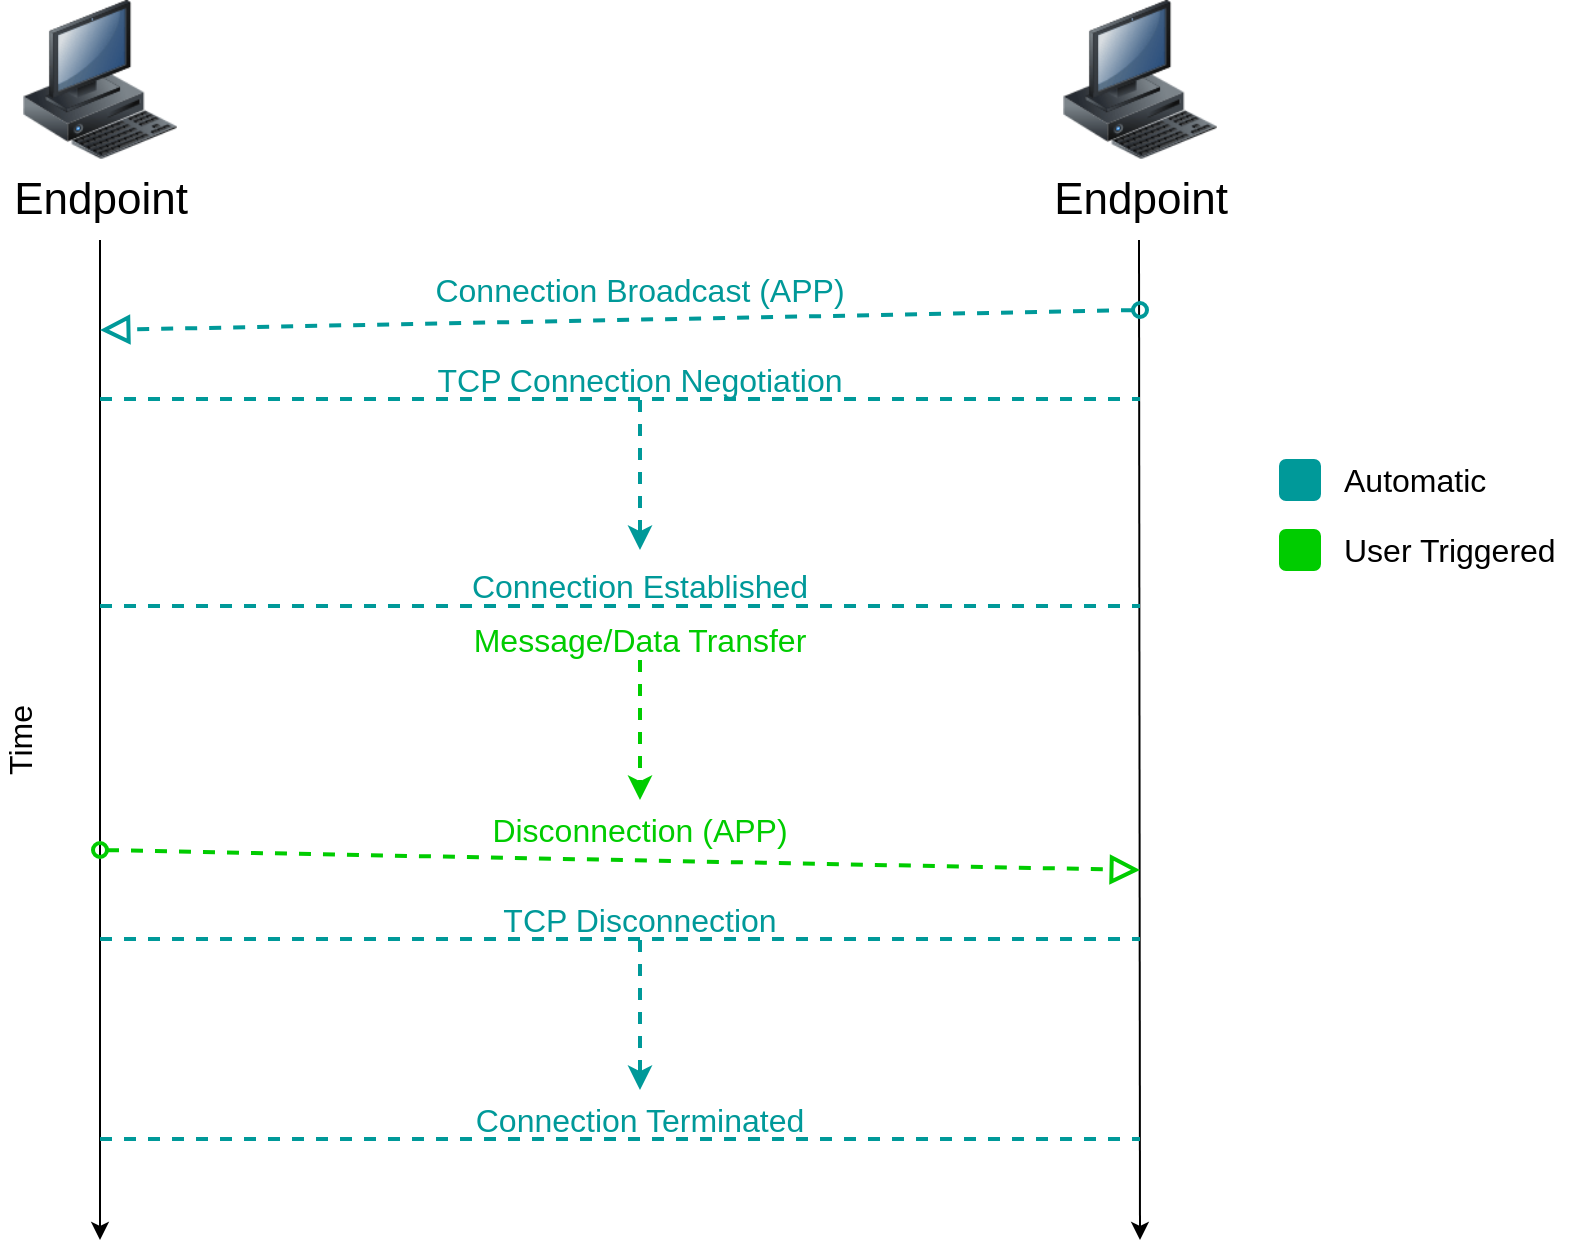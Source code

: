 <mxfile version="12.2.9" type="device" pages="3"><diagram name="Connection" id="55a83fd1-7818-8e21-69c5-c3457e3827bb"><mxGraphModel dx="1185" dy="641" grid="1" gridSize="10" guides="1" tooltips="1" connect="1" arrows="1" fold="1" page="1" pageScale="1" pageWidth="1100" pageHeight="850" background="#ffffff" math="0" shadow="0"><root><mxCell id="0"/><mxCell id="1" parent="0"/><mxCell id="69ecfefc5c41e42c-7" value="Endpoint" style="image;html=1;labelBackgroundColor=#ffffff;image=img/lib/clip_art/computers/Workstation_128x128.png;rounded=1;shadow=0;comic=0;strokeWidth=2;fontSize=22" parent="1" vertex="1"><mxGeometry x="170" y="60" width="80" height="80" as="geometry"/></mxCell><mxCell id="6BtjRtBJQU7gGeGzLyAt-1" value="Endpoint" style="image;html=1;labelBackgroundColor=#ffffff;image=img/lib/clip_art/computers/Workstation_128x128.png;rounded=1;shadow=0;comic=0;strokeWidth=2;fontSize=22" parent="1" vertex="1"><mxGeometry x="690" y="60" width="80" height="80" as="geometry"/></mxCell><mxCell id="6BtjRtBJQU7gGeGzLyAt-3" value="" style="endArrow=classic;html=1;" parent="1" edge="1"><mxGeometry width="50" height="50" relative="1" as="geometry"><mxPoint x="210" y="180" as="sourcePoint"/><mxPoint x="210" y="680" as="targetPoint"/></mxGeometry></mxCell><mxCell id="6BtjRtBJQU7gGeGzLyAt-4" value="" style="endArrow=classic;html=1;" parent="1" edge="1"><mxGeometry width="50" height="50" relative="1" as="geometry"><mxPoint x="729.5" y="180" as="sourcePoint"/><mxPoint x="730" y="680" as="targetPoint"/></mxGeometry></mxCell><mxCell id="6BtjRtBJQU7gGeGzLyAt-5" value="&lt;div style=&quot;font-size: 16px;&quot;&gt;Time&lt;/div&gt;" style="text;html=1;strokeColor=none;fillColor=none;align=center;verticalAlign=middle;whiteSpace=wrap;rounded=0;rotation=-90;fontSize=16;" parent="1" vertex="1"><mxGeometry x="150" y="420" width="40" height="20" as="geometry"/></mxCell><mxCell id="6BtjRtBJQU7gGeGzLyAt-9" value="" style="startArrow=oval;startFill=0;startSize=7;endArrow=block;endFill=0;endSize=10;dashed=1;html=1;fontSize=16;strokeColor=#009999;strokeWidth=2;" parent="1" edge="1"><mxGeometry width="100" relative="1" as="geometry"><mxPoint x="730" y="215" as="sourcePoint"/><mxPoint x="210" y="225" as="targetPoint"/></mxGeometry></mxCell><mxCell id="6BtjRtBJQU7gGeGzLyAt-10" value="&lt;div&gt;&lt;div&gt;Connection Broadcast (APP)&lt;/div&gt;&lt;/div&gt;" style="text;html=1;align=center;verticalAlign=middle;whiteSpace=wrap;rounded=0;fontSize=16;fontColor=#009999;" parent="1" vertex="1"><mxGeometry x="370" y="195" width="220" height="20" as="geometry"/></mxCell><mxCell id="6BtjRtBJQU7gGeGzLyAt-17" value="" style="endArrow=none;dashed=1;html=1;strokeColor=#009999;fontSize=16;fontColor=#00CC00;strokeWidth=2;" parent="1" edge="1"><mxGeometry width="50" height="50" relative="1" as="geometry"><mxPoint x="210" y="363" as="sourcePoint"/><mxPoint x="730" y="363" as="targetPoint"/></mxGeometry></mxCell><mxCell id="6BtjRtBJQU7gGeGzLyAt-18" value="Connection Established" style="text;html=1;align=center;verticalAlign=middle;whiteSpace=wrap;rounded=0;fontSize=16;fontColor=#009999;fillColor=none;strokeColor=none;" parent="1" vertex="1"><mxGeometry x="370" y="343" width="220" height="20" as="geometry"/></mxCell><mxCell id="6BtjRtBJQU7gGeGzLyAt-21" value="" style="startArrow=oval;startFill=0;startSize=7;endArrow=block;endFill=0;endSize=10;dashed=1;html=1;fontSize=16;strokeColor=#00CC00;strokeWidth=2;" parent="1" edge="1"><mxGeometry width="100" relative="1" as="geometry"><mxPoint x="210" y="485" as="sourcePoint"/><mxPoint x="730" y="495" as="targetPoint"/></mxGeometry></mxCell><mxCell id="6BtjRtBJQU7gGeGzLyAt-22" value="&lt;div&gt;Disconnection (APP)&lt;/div&gt;" style="text;html=1;align=center;verticalAlign=middle;whiteSpace=wrap;rounded=0;fontSize=16;fontColor=#00CC00;" parent="1" vertex="1"><mxGeometry x="370" y="465" width="220" height="20" as="geometry"/></mxCell><mxCell id="6BtjRtBJQU7gGeGzLyAt-32" value="Message/Data Transfer" style="text;html=1;strokeColor=none;fillColor=none;align=center;verticalAlign=middle;whiteSpace=wrap;rounded=0;fontSize=16;fontColor=#00CC00;" parent="1" vertex="1"><mxGeometry x="380" y="370" width="200" height="20" as="geometry"/></mxCell><mxCell id="6BtjRtBJQU7gGeGzLyAt-36" value="" style="rounded=1;whiteSpace=wrap;html=1;strokeColor=#009999;fontSize=16;fontColor=#00CC00;fillColor=#009999;" parent="1" vertex="1"><mxGeometry x="800" y="290" width="20" height="20" as="geometry"/></mxCell><mxCell id="6BtjRtBJQU7gGeGzLyAt-37" value="" style="rounded=1;whiteSpace=wrap;html=1;strokeColor=#00CC00;fontSize=16;fontColor=#00CC00;fillColor=#00CC00;" parent="1" vertex="1"><mxGeometry x="800" y="325" width="20" height="20" as="geometry"/></mxCell><mxCell id="6BtjRtBJQU7gGeGzLyAt-38" value="&lt;div&gt;User Triggered&lt;/div&gt;" style="text;html=1;strokeColor=none;fillColor=none;align=left;verticalAlign=middle;whiteSpace=wrap;rounded=0;fontSize=16;fontColor=#000000;" parent="1" vertex="1"><mxGeometry x="830" y="320" width="120" height="30" as="geometry"/></mxCell><mxCell id="6BtjRtBJQU7gGeGzLyAt-39" value="&lt;div&gt;Automatic&lt;/div&gt;" style="text;html=1;strokeColor=none;fillColor=none;align=left;verticalAlign=middle;whiteSpace=wrap;rounded=0;fontSize=16;fontColor=#000000;" parent="1" vertex="1"><mxGeometry x="830" y="285" width="90" height="30" as="geometry"/></mxCell><mxCell id="bbRctkOFdzTZ_geTOGFL-1" value="" style="endArrow=none;dashed=1;html=1;strokeColor=#009999;fontSize=16;fontColor=#00CC00;strokeWidth=2;" edge="1" parent="1"><mxGeometry width="50" height="50" relative="1" as="geometry"><mxPoint x="210" y="259.5" as="sourcePoint"/><mxPoint x="730" y="259.5" as="targetPoint"/></mxGeometry></mxCell><mxCell id="bbRctkOFdzTZ_geTOGFL-4" value="TCP Connection Negotiation" style="text;html=1;align=center;verticalAlign=middle;whiteSpace=wrap;rounded=0;fontSize=16;fontColor=#009999;" vertex="1" parent="1"><mxGeometry x="370" y="240" width="220" height="20" as="geometry"/></mxCell><mxCell id="bbRctkOFdzTZ_geTOGFL-5" value="" style="endArrow=classic;html=1;dashed=1;strokeColor=#009999;fontSize=13;fontColor=#009999;exitX=0.5;exitY=1;exitDx=0;exitDy=0;strokeWidth=2;" edge="1" parent="1" source="bbRctkOFdzTZ_geTOGFL-4"><mxGeometry width="50" height="50" relative="1" as="geometry"><mxPoint x="110" y="315" as="sourcePoint"/><mxPoint x="480" y="335" as="targetPoint"/></mxGeometry></mxCell><mxCell id="bbRctkOFdzTZ_geTOGFL-11" value="" style="endArrow=none;dashed=1;html=1;strokeColor=#009999;fontSize=16;fontColor=#00CC00;strokeWidth=2;" edge="1" parent="1"><mxGeometry width="50" height="50" relative="1" as="geometry"><mxPoint x="210" y="529.5" as="sourcePoint"/><mxPoint x="730" y="529.5" as="targetPoint"/></mxGeometry></mxCell><mxCell id="bbRctkOFdzTZ_geTOGFL-12" value="TCP Disconnection" style="text;html=1;align=center;verticalAlign=middle;whiteSpace=wrap;rounded=0;fontSize=16;fontColor=#009999;" vertex="1" parent="1"><mxGeometry x="370" y="510" width="220" height="20" as="geometry"/></mxCell><mxCell id="bbRctkOFdzTZ_geTOGFL-13" value="" style="endArrow=classic;html=1;dashed=1;strokeColor=#009999;fontSize=13;fontColor=#009999;exitX=0.5;exitY=1;exitDx=0;exitDy=0;strokeWidth=2;" edge="1" parent="1" source="bbRctkOFdzTZ_geTOGFL-12"><mxGeometry width="50" height="50" relative="1" as="geometry"><mxPoint x="110" y="585" as="sourcePoint"/><mxPoint x="480" y="605.0" as="targetPoint"/></mxGeometry></mxCell><mxCell id="bbRctkOFdzTZ_geTOGFL-16" value="" style="endArrow=none;dashed=1;html=1;strokeColor=#009999;fontSize=16;fontColor=#00CC00;strokeWidth=2;" edge="1" parent="1"><mxGeometry width="50" height="50" relative="1" as="geometry"><mxPoint x="210" y="629.5" as="sourcePoint"/><mxPoint x="730" y="629.5" as="targetPoint"/></mxGeometry></mxCell><mxCell id="bbRctkOFdzTZ_geTOGFL-17" value="Connection Terminated" style="text;html=1;align=center;verticalAlign=middle;whiteSpace=wrap;rounded=0;fontSize=16;fontColor=#009999;" vertex="1" parent="1"><mxGeometry x="370" y="610" width="220" height="20" as="geometry"/></mxCell><mxCell id="oNWDDIEX8rHyPl0Wo3nz-1" value="" style="endArrow=classic;html=1;dashed=1;strokeColor=#00CC00;fontSize=13;fontColor=#009999;exitX=0.5;exitY=1;exitDx=0;exitDy=0;strokeWidth=2;" edge="1" parent="1" source="6BtjRtBJQU7gGeGzLyAt-32"><mxGeometry width="50" height="50" relative="1" as="geometry"><mxPoint x="840" y="455.0" as="sourcePoint"/><mxPoint x="480" y="460" as="targetPoint"/></mxGeometry></mxCell></root></mxGraphModel></diagram><diagram id="b9hz23hSNAxcd98iUTQU" name="Broadcast-Listener"><mxGraphModel dx="1185" dy="641" grid="1" gridSize="10" guides="1" tooltips="1" connect="1" arrows="1" fold="1" page="1" pageScale="1" pageWidth="850" pageHeight="1100" math="0" shadow="0"><root><mxCell id="wYxybZTOaaarxUGf02TT-0"/><mxCell id="wYxybZTOaaarxUGf02TT-1" parent="wYxybZTOaaarxUGf02TT-0"/><mxCell id="0JJyvi5hA7jnSGrhn6vD-0" value="" style="rounded=1;whiteSpace=wrap;html=1;strokeColor=#000000;fillColor=none;fontSize=18;fontColor=#000000;align=left;dashed=1;" parent="wYxybZTOaaarxUGf02TT-1" vertex="1"><mxGeometry x="327.5" y="280" width="270" height="180" as="geometry"/></mxCell><mxCell id="0JJyvi5hA7jnSGrhn6vD-1" value="" style="rounded=1;whiteSpace=wrap;html=1;strokeColor=#000000;fillColor=none;fontSize=18;fontColor=#000000;align=left;dashed=1;" parent="wYxybZTOaaarxUGf02TT-1" vertex="1"><mxGeometry x="330" y="540" width="190" height="150" as="geometry"/></mxCell><mxCell id="0JJyvi5hA7jnSGrhn6vD-2" value="" style="shape=link;html=1;strokeColor=#000000;strokeWidth=2;fontSize=16;fontColor=#000000;" parent="wYxybZTOaaarxUGf02TT-1" edge="1"><mxGeometry width="50" height="50" relative="1" as="geometry"><mxPoint x="230" y="720" as="sourcePoint"/><mxPoint x="670" y="720" as="targetPoint"/></mxGeometry></mxCell><mxCell id="0JJyvi5hA7jnSGrhn6vD-3" value="" style="shape=link;html=1;strokeColor=#000000;strokeWidth=2;fontSize=16;fontColor=#000000;width=11;" parent="wYxybZTOaaarxUGf02TT-1" edge="1"><mxGeometry width="50" height="50" relative="1" as="geometry"><mxPoint x="425" y="720" as="sourcePoint"/><mxPoint x="425" y="670" as="targetPoint"/></mxGeometry></mxCell><mxCell id="0JJyvi5hA7jnSGrhn6vD-4" value="LAN" style="text;html=1;strokeColor=none;fillColor=none;align=left;verticalAlign=middle;whiteSpace=wrap;rounded=0;fontSize=14;fontColor=#000000;" parent="wYxybZTOaaarxUGf02TT-1" vertex="1"><mxGeometry x="230" y="700" width="40" height="20" as="geometry"/></mxCell><mxCell id="0JJyvi5hA7jnSGrhn6vD-5" value="Endpoint (Application)" style="text;html=1;strokeColor=none;fillColor=none;align=left;verticalAlign=middle;whiteSpace=wrap;rounded=0;fontSize=14;fontColor=#000000;" parent="wYxybZTOaaarxUGf02TT-1" vertex="1"><mxGeometry x="350.5" y="260" width="190" height="20" as="geometry"/></mxCell><mxCell id="0JJyvi5hA7jnSGrhn6vD-6" value="&lt;div style=&quot;font-size: 13px;&quot; align=&quot;center&quot;&gt;&lt;font style=&quot;font-size: 13px;&quot;&gt;Physical&lt;/font&gt;&lt;/div&gt;" style="rounded=1;whiteSpace=wrap;html=1;strokeColor=#000000;fillColor=none;fontSize=13;fontColor=#000000;align=center;" parent="wYxybZTOaaarxUGf02TT-1" vertex="1"><mxGeometry x="350" y="640" width="150" height="30" as="geometry"/></mxCell><mxCell id="0JJyvi5hA7jnSGrhn6vD-7" value="&lt;font style=&quot;font-size: 13px;&quot;&gt;IP&lt;/font&gt;" style="rounded=1;whiteSpace=wrap;html=1;strokeColor=#000000;fillColor=none;fontSize=13;fontColor=#000000;align=center;" parent="wYxybZTOaaarxUGf02TT-1" vertex="1"><mxGeometry x="350" y="600" width="150" height="30" as="geometry"/></mxCell><mxCell id="0JJyvi5hA7jnSGrhn6vD-8" value="&lt;font style=&quot;font-size: 13px;&quot;&gt;TCP&lt;/font&gt;" style="rounded=1;whiteSpace=wrap;html=1;strokeColor=#000000;fillColor=none;fontSize=13;fontColor=#000000;align=center;" parent="wYxybZTOaaarxUGf02TT-1" vertex="1"><mxGeometry x="350" y="560" width="75" height="30" as="geometry"/></mxCell><mxCell id="0JJyvi5hA7jnSGrhn6vD-9" value="&lt;font style=&quot;font-size: 13px;&quot;&gt;UDP&lt;/font&gt;" style="rounded=1;whiteSpace=wrap;html=1;strokeColor=#000000;fillColor=none;fontSize=13;fontColor=#000000;align=center;" parent="wYxybZTOaaarxUGf02TT-1" vertex="1"><mxGeometry x="425" y="560" width="75" height="30" as="geometry"/></mxCell><mxCell id="0JJyvi5hA7jnSGrhn6vD-10" value="Network Stack" style="text;html=1;strokeColor=none;fillColor=none;align=left;verticalAlign=middle;whiteSpace=wrap;rounded=0;dashed=1;fontSize=14;fontColor=#000000;" parent="wYxybZTOaaarxUGf02TT-1" vertex="1"><mxGeometry x="350" y="520" width="110" height="20" as="geometry"/></mxCell><mxCell id="eNYAisf_mxx_BKah4bh9-0" value="" style="startArrow=oval;startFill=0;startSize=7;endArrow=block;endFill=1;endSize=10;dashed=1;html=1;exitX=0.5;exitY=0;exitDx=0;exitDy=0;entryX=0.5;entryY=1;entryDx=0;entryDy=0;" edge="1" parent="wYxybZTOaaarxUGf02TT-1" source="0JJyvi5hA7jnSGrhn6vD-9" target="eNYAisf_mxx_BKah4bh9-3"><mxGeometry relative="1" as="geometry"><mxPoint x="30" y="740" as="sourcePoint"/><mxPoint x="446" y="480" as="targetPoint"/></mxGeometry></mxCell><mxCell id="eNYAisf_mxx_BKah4bh9-1" value="" style="shape=message;html=1;outlineConnect=0;" vertex="1" parent="eNYAisf_mxx_BKah4bh9-0"><mxGeometry width="20" height="14" relative="1" as="geometry"><mxPoint x="-10" y="-7" as="offset"/></mxGeometry></mxCell><mxCell id="eNYAisf_mxx_BKah4bh9-3" value="&lt;font style=&quot;font-size: 16px&quot;&gt;Broadcast Listener&lt;/font&gt;" style="rounded=1;whiteSpace=wrap;html=1;" vertex="1" parent="wYxybZTOaaarxUGf02TT-1"><mxGeometry x="362" y="400" width="201" height="40" as="geometry"/></mxCell><mxCell id="eNYAisf_mxx_BKah4bh9-4" value="" style="shape=link;html=1;strokeColor=#000000;strokeWidth=2;fontSize=16;fontColor=#000000;width=11;exitX=0.5;exitY=0;exitDx=0;exitDy=0;entryX=0.5;entryY=1;entryDx=0;entryDy=0;" edge="1" parent="wYxybZTOaaarxUGf02TT-1" source="0JJyvi5hA7jnSGrhn6vD-6" target="0JJyvi5hA7jnSGrhn6vD-7"><mxGeometry width="50" height="50" relative="1" as="geometry"><mxPoint x="425" y="680" as="sourcePoint"/><mxPoint x="425" y="630" as="targetPoint"/></mxGeometry></mxCell><mxCell id="eNYAisf_mxx_BKah4bh9-5" value="" style="shape=link;html=1;strokeColor=#000000;strokeWidth=2;fontSize=16;fontColor=#000000;width=11;exitX=0.5;exitY=0;exitDx=0;exitDy=0;entryX=0.5;entryY=1;entryDx=0;entryDy=0;" edge="1" parent="wYxybZTOaaarxUGf02TT-1"><mxGeometry width="50" height="50" relative="1" as="geometry"><mxPoint x="425" y="600" as="sourcePoint"/><mxPoint x="425" y="590" as="targetPoint"/></mxGeometry></mxCell><mxCell id="eNYAisf_mxx_BKah4bh9-15" value="" style="html=1;shape=mxgraph.flowchart.annotation_2;align=left;labelPosition=right;direction=west;" vertex="1" parent="wYxybZTOaaarxUGf02TT-1"><mxGeometry x="558" y="481" width="30" height="40" as="geometry"/></mxCell><mxCell id="eNYAisf_mxx_BKah4bh9-16" value="&lt;div style=&quot;font-size: 13px;&quot; align=&quot;left&quot;&gt;Port 3434&lt;br style=&quot;font-size: 13px;&quot;&gt;&lt;/div&gt;" style="text;html=1;strokeColor=none;fillColor=none;align=left;verticalAlign=middle;whiteSpace=wrap;rounded=0;fontSize=13;" vertex="1" parent="wYxybZTOaaarxUGf02TT-1"><mxGeometry x="588" y="493" width="60" height="20" as="geometry"/></mxCell><mxCell id="Z51SAlqIWU2jZ41_Mt9a-0" value="&lt;div style=&quot;font-size: 16px&quot;&gt;Discovery Broadcast&lt;br style=&quot;font-size: 16px&quot;&gt;&lt;/div&gt;" style="text;html=1;strokeColor=none;fillColor=none;align=center;verticalAlign=middle;whiteSpace=wrap;rounded=0;fontSize=16;" vertex="1" parent="wYxybZTOaaarxUGf02TT-1"><mxGeometry x="475" y="471" width="88" height="60" as="geometry"/></mxCell><mxCell id="Z51SAlqIWU2jZ41_Mt9a-2" value="Report Connection" style="shape=process;whiteSpace=wrap;html=1;backgroundOutline=1;fontSize=14;" vertex="1" parent="wYxybZTOaaarxUGf02TT-1"><mxGeometry x="390" y="310" width="145" height="30" as="geometry"/></mxCell><mxCell id="Z51SAlqIWU2jZ41_Mt9a-5" value="" style="endArrow=classic;html=1;exitX=0.5;exitY=0;exitDx=0;exitDy=0;entryX=0.5;entryY=1;entryDx=0;entryDy=0;dashed=1;" edge="1" parent="wYxybZTOaaarxUGf02TT-1" source="eNYAisf_mxx_BKah4bh9-3" target="Z51SAlqIWU2jZ41_Mt9a-2"><mxGeometry width="50" height="50" relative="1" as="geometry"><mxPoint x="677.5" y="390" as="sourcePoint"/><mxPoint x="727.5" y="340" as="targetPoint"/></mxGeometry></mxCell></root></mxGraphModel></diagram><diagram id="aZEGL6C8p87j6tqgD3mF" name="TCP-Server"><mxGraphModel dx="1185" dy="641" grid="1" gridSize="10" guides="1" tooltips="1" connect="1" arrows="1" fold="1" page="1" pageScale="1" pageWidth="850" pageHeight="1100" math="0" shadow="0"><root><mxCell id="WX_YWTe7DN9boAsu211Q-0"/><mxCell id="WX_YWTe7DN9boAsu211Q-1" parent="WX_YWTe7DN9boAsu211Q-0"/><mxCell id="-F99YsAlltHz5S4koS49-0" value="" style="rounded=1;whiteSpace=wrap;html=1;strokeColor=#000000;fillColor=none;fontSize=18;fontColor=#000000;align=left;dashed=1;" vertex="1" parent="WX_YWTe7DN9boAsu211Q-1"><mxGeometry x="252.5" y="280" width="270" height="180" as="geometry"/></mxCell><mxCell id="-F99YsAlltHz5S4koS49-1" value="" style="rounded=1;whiteSpace=wrap;html=1;strokeColor=#000000;fillColor=none;fontSize=18;fontColor=#000000;align=left;dashed=1;" vertex="1" parent="WX_YWTe7DN9boAsu211Q-1"><mxGeometry x="330" y="540" width="190" height="150" as="geometry"/></mxCell><mxCell id="-F99YsAlltHz5S4koS49-2" value="" style="shape=link;html=1;strokeColor=#000000;strokeWidth=2;fontSize=16;fontColor=#000000;" edge="1" parent="WX_YWTe7DN9boAsu211Q-1"><mxGeometry width="50" height="50" relative="1" as="geometry"><mxPoint x="230" y="720" as="sourcePoint"/><mxPoint x="670" y="720" as="targetPoint"/></mxGeometry></mxCell><mxCell id="-F99YsAlltHz5S4koS49-3" value="" style="shape=link;html=1;strokeColor=#000000;strokeWidth=2;fontSize=16;fontColor=#000000;width=11;" edge="1" parent="WX_YWTe7DN9boAsu211Q-1"><mxGeometry width="50" height="50" relative="1" as="geometry"><mxPoint x="425" y="720" as="sourcePoint"/><mxPoint x="425" y="670" as="targetPoint"/></mxGeometry></mxCell><mxCell id="-F99YsAlltHz5S4koS49-4" value="LAN" style="text;html=1;strokeColor=none;fillColor=none;align=left;verticalAlign=middle;whiteSpace=wrap;rounded=0;fontSize=14;fontColor=#000000;" vertex="1" parent="WX_YWTe7DN9boAsu211Q-1"><mxGeometry x="230" y="700" width="40" height="20" as="geometry"/></mxCell><mxCell id="-F99YsAlltHz5S4koS49-5" value="Endpoint (Application)" style="text;html=1;strokeColor=none;fillColor=none;align=left;verticalAlign=middle;whiteSpace=wrap;rounded=0;fontSize=14;fontColor=#000000;" vertex="1" parent="WX_YWTe7DN9boAsu211Q-1"><mxGeometry x="275.5" y="260" width="190" height="20" as="geometry"/></mxCell><mxCell id="-F99YsAlltHz5S4koS49-6" value="&lt;div style=&quot;font-size: 13px;&quot; align=&quot;center&quot;&gt;&lt;font style=&quot;font-size: 13px;&quot;&gt;Physical&lt;/font&gt;&lt;/div&gt;" style="rounded=1;whiteSpace=wrap;html=1;strokeColor=#000000;fillColor=none;fontSize=13;fontColor=#000000;align=center;" vertex="1" parent="WX_YWTe7DN9boAsu211Q-1"><mxGeometry x="350" y="640" width="150" height="30" as="geometry"/></mxCell><mxCell id="-F99YsAlltHz5S4koS49-7" value="&lt;font style=&quot;font-size: 13px;&quot;&gt;IP&lt;/font&gt;" style="rounded=1;whiteSpace=wrap;html=1;strokeColor=#000000;fillColor=none;fontSize=13;fontColor=#000000;align=center;" vertex="1" parent="WX_YWTe7DN9boAsu211Q-1"><mxGeometry x="350" y="600" width="150" height="30" as="geometry"/></mxCell><mxCell id="-F99YsAlltHz5S4koS49-8" value="&lt;font style=&quot;font-size: 13px;&quot;&gt;TCP&lt;/font&gt;" style="rounded=1;whiteSpace=wrap;html=1;strokeColor=#000000;fillColor=none;fontSize=13;fontColor=#000000;align=center;" vertex="1" parent="WX_YWTe7DN9boAsu211Q-1"><mxGeometry x="350" y="560" width="75" height="30" as="geometry"/></mxCell><mxCell id="-F99YsAlltHz5S4koS49-9" value="&lt;font style=&quot;font-size: 13px;&quot;&gt;UDP&lt;/font&gt;" style="rounded=1;whiteSpace=wrap;html=1;strokeColor=#000000;fillColor=none;fontSize=13;fontColor=#000000;align=center;" vertex="1" parent="WX_YWTe7DN9boAsu211Q-1"><mxGeometry x="425" y="560" width="75" height="30" as="geometry"/></mxCell><mxCell id="-F99YsAlltHz5S4koS49-10" value="Network Stack" style="text;html=1;strokeColor=none;fillColor=none;align=left;verticalAlign=middle;whiteSpace=wrap;rounded=0;dashed=1;fontSize=14;fontColor=#000000;" vertex="1" parent="WX_YWTe7DN9boAsu211Q-1"><mxGeometry x="412.5" y="523" width="110" height="20" as="geometry"/></mxCell><mxCell id="-F99YsAlltHz5S4koS49-11" value="" style="startArrow=oval;startFill=0;startSize=7;endArrow=block;endFill=1;endSize=10;dashed=1;html=1;exitX=0.5;exitY=0;exitDx=0;exitDy=0;entryX=0.5;entryY=1;entryDx=0;entryDy=0;" edge="1" parent="WX_YWTe7DN9boAsu211Q-1" target="-F99YsAlltHz5S4koS49-13"><mxGeometry relative="1" as="geometry"><mxPoint x="387.5" y="560" as="sourcePoint"/><mxPoint x="371" y="480" as="targetPoint"/></mxGeometry></mxCell><mxCell id="-F99YsAlltHz5S4koS49-12" value="" style="shape=message;html=1;outlineConnect=0;" vertex="1" parent="-F99YsAlltHz5S4koS49-11"><mxGeometry width="20" height="14" relative="1" as="geometry"><mxPoint x="-10" y="-7" as="offset"/></mxGeometry></mxCell><mxCell id="-F99YsAlltHz5S4koS49-13" value="&lt;font style=&quot;font-size: 16px&quot;&gt;Connection Listener&lt;/font&gt;" style="rounded=1;whiteSpace=wrap;html=1;" vertex="1" parent="WX_YWTe7DN9boAsu211Q-1"><mxGeometry x="287" y="400" width="201" height="40" as="geometry"/></mxCell><mxCell id="-F99YsAlltHz5S4koS49-14" value="" style="shape=link;html=1;strokeColor=#000000;strokeWidth=2;fontSize=16;fontColor=#000000;width=11;exitX=0.5;exitY=0;exitDx=0;exitDy=0;entryX=0.5;entryY=1;entryDx=0;entryDy=0;" edge="1" parent="WX_YWTe7DN9boAsu211Q-1" source="-F99YsAlltHz5S4koS49-6" target="-F99YsAlltHz5S4koS49-7"><mxGeometry width="50" height="50" relative="1" as="geometry"><mxPoint x="425" y="680" as="sourcePoint"/><mxPoint x="425" y="630" as="targetPoint"/></mxGeometry></mxCell><mxCell id="-F99YsAlltHz5S4koS49-15" value="" style="shape=link;html=1;strokeColor=#000000;strokeWidth=2;fontSize=16;fontColor=#000000;width=11;exitX=0.5;exitY=0;exitDx=0;exitDy=0;entryX=0.5;entryY=1;entryDx=0;entryDy=0;" edge="1" parent="WX_YWTe7DN9boAsu211Q-1"><mxGeometry width="50" height="50" relative="1" as="geometry"><mxPoint x="425" y="600" as="sourcePoint"/><mxPoint x="425" y="590" as="targetPoint"/></mxGeometry></mxCell><mxCell id="-F99YsAlltHz5S4koS49-16" value="" style="html=1;shape=mxgraph.flowchart.annotation_2;align=left;labelPosition=right;direction=east;" vertex="1" parent="WX_YWTe7DN9boAsu211Q-1"><mxGeometry x="258" y="481" width="30" height="40" as="geometry"/></mxCell><mxCell id="-F99YsAlltHz5S4koS49-17" value="&lt;div style=&quot;font-size: 13px;&quot; align=&quot;left&quot;&gt;Port 3434&lt;br style=&quot;font-size: 13px;&quot;&gt;&lt;/div&gt;" style="text;html=1;strokeColor=none;fillColor=none;align=left;verticalAlign=middle;whiteSpace=wrap;rounded=0;fontSize=13;" vertex="1" parent="WX_YWTe7DN9boAsu211Q-1"><mxGeometry x="197" y="492" width="60" height="20" as="geometry"/></mxCell><mxCell id="-F99YsAlltHz5S4koS49-18" value="&lt;div style=&quot;font-size: 16px&quot;&gt;Connection Request&lt;br style=&quot;font-size: 16px&quot;&gt;&lt;/div&gt;" style="text;html=1;strokeColor=none;fillColor=none;align=center;verticalAlign=middle;whiteSpace=wrap;rounded=0;fontSize=16;" vertex="1" parent="WX_YWTe7DN9boAsu211Q-1"><mxGeometry x="287" y="473" width="88" height="60" as="geometry"/></mxCell><mxCell id="-F99YsAlltHz5S4koS49-19" value="Spawn New Socket For Connection" style="shape=process;whiteSpace=wrap;html=1;backgroundOutline=1;fontSize=14;" vertex="1" parent="WX_YWTe7DN9boAsu211Q-1"><mxGeometry x="307.5" y="300" width="160" height="40" as="geometry"/></mxCell><mxCell id="-F99YsAlltHz5S4koS49-20" value="" style="endArrow=classic;html=1;exitX=0.5;exitY=0;exitDx=0;exitDy=0;entryX=0.5;entryY=1;entryDx=0;entryDy=0;dashed=1;" edge="1" parent="WX_YWTe7DN9boAsu211Q-1" source="-F99YsAlltHz5S4koS49-13" target="-F99YsAlltHz5S4koS49-19"><mxGeometry width="50" height="50" relative="1" as="geometry"><mxPoint x="602.5" y="390" as="sourcePoint"/><mxPoint x="652.5" y="340" as="targetPoint"/></mxGeometry></mxCell></root></mxGraphModel></diagram></mxfile>